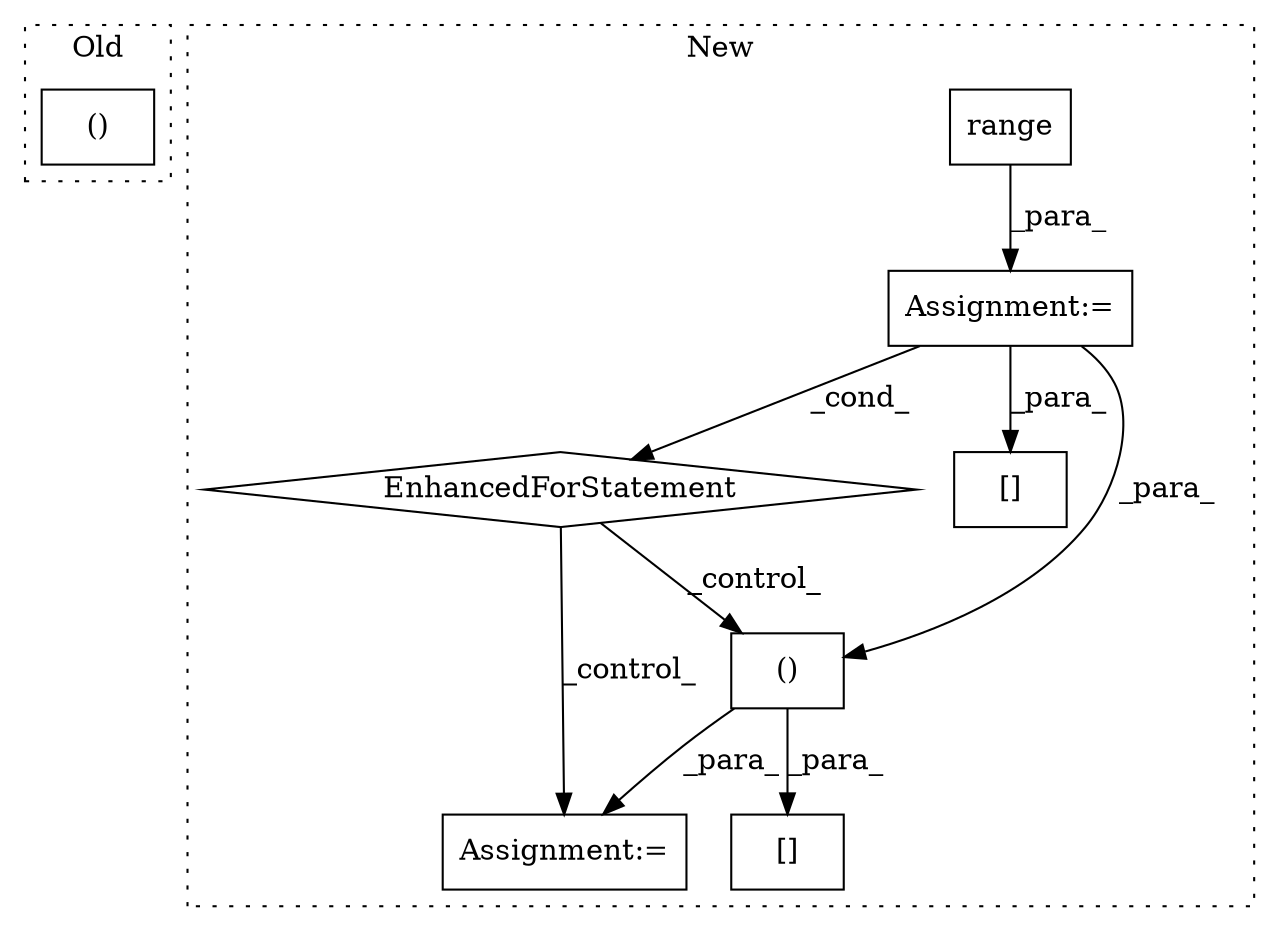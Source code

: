 digraph G {
subgraph cluster0 {
1 [label="()" a="106" s="2339" l="15" shape="box"];
label = "Old";
style="dotted";
}
subgraph cluster1 {
2 [label="range" a="32" s="2592,2607" l="6,1" shape="box"];
3 [label="Assignment:=" a="7" s="2527,2608" l="57,2" shape="box"];
4 [label="EnhancedForStatement" a="70" s="2527,2608" l="57,2" shape="diamond"];
5 [label="[]" a="2" s="2813,2846" l="18,2" shape="box"];
6 [label="Assignment:=" a="7" s="2763" l="1" shape="box"];
7 [label="[]" a="2" s="2633,2639" l="5,1" shape="box"];
8 [label="()" a="106" s="2831" l="15" shape="box"];
label = "New";
style="dotted";
}
2 -> 3 [label="_para_"];
3 -> 8 [label="_para_"];
3 -> 4 [label="_cond_"];
3 -> 7 [label="_para_"];
4 -> 6 [label="_control_"];
4 -> 8 [label="_control_"];
8 -> 6 [label="_para_"];
8 -> 5 [label="_para_"];
}